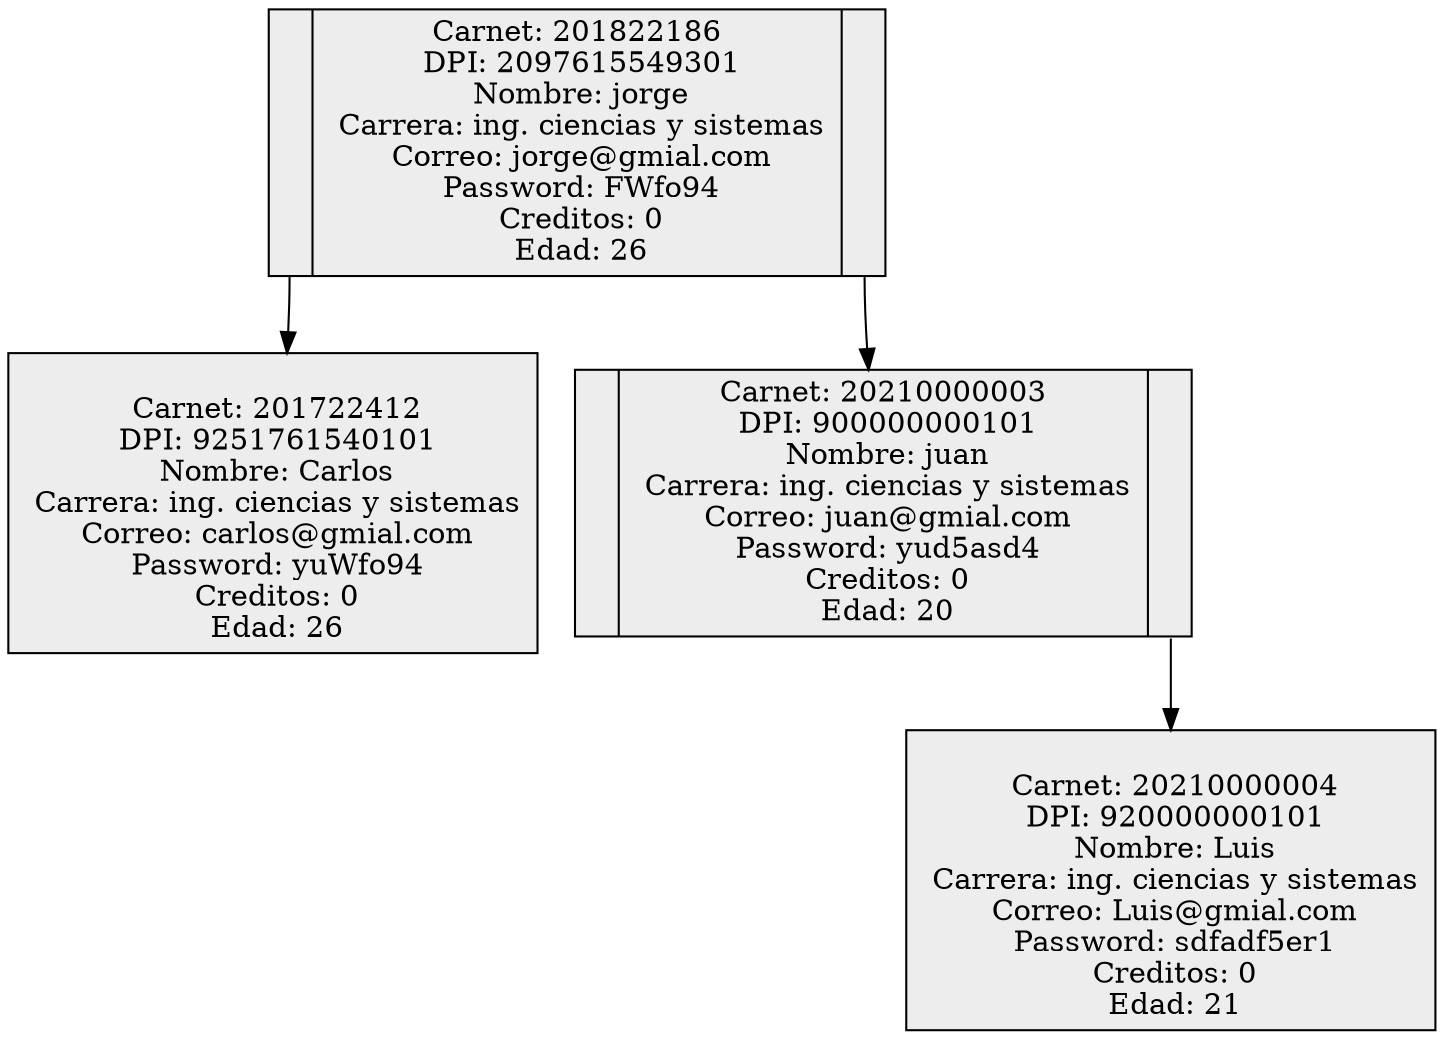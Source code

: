 digraph G { 
rankdir=TB; 
node [shape = record, color=black , style=filled, fillcolor=gray93];
nodo201822186 [ label ="<C0>| Carnet: 201822186\n DPI: 2097615549301\n Nombre: jorge\n Carrera: ing. ciencias y sistemas\n Correo: jorge@gmial.com\n Password: FWfo94\n Creditos: 0\n Edad: 26|<C1>"];
nodo201722412[ label="\n Carnet: 201722412\n DPI: 9251761540101\n Nombre: Carlos\n Carrera: ing. ciencias y sistemas\n Correo: carlos@gmial.com\n Password: yuWfo94\n Creditos: 0\n Edad: 26"]; 
nodo201822186:C0->nodo201722412
nodo20210000003 [ label ="<C0>| Carnet: 20210000003\n DPI: 900000000101\n Nombre: juan\n Carrera: ing. ciencias y sistemas\n Correo: juan@gmial.com\n Password: yud5asd4\n Creditos: 0\n Edad: 20|<C1>"];
nodo20210000004[ label="\n Carnet: 20210000004\n DPI: 920000000101\n Nombre: Luis\n Carrera: ing. ciencias y sistemas\n Correo: Luis@gmial.com\n Password: sdfadf5er1\n Creditos: 0\n Edad: 21"]; 
nodo20210000003:C1->nodo20210000004
nodo201822186:C1->nodo20210000003
} 
